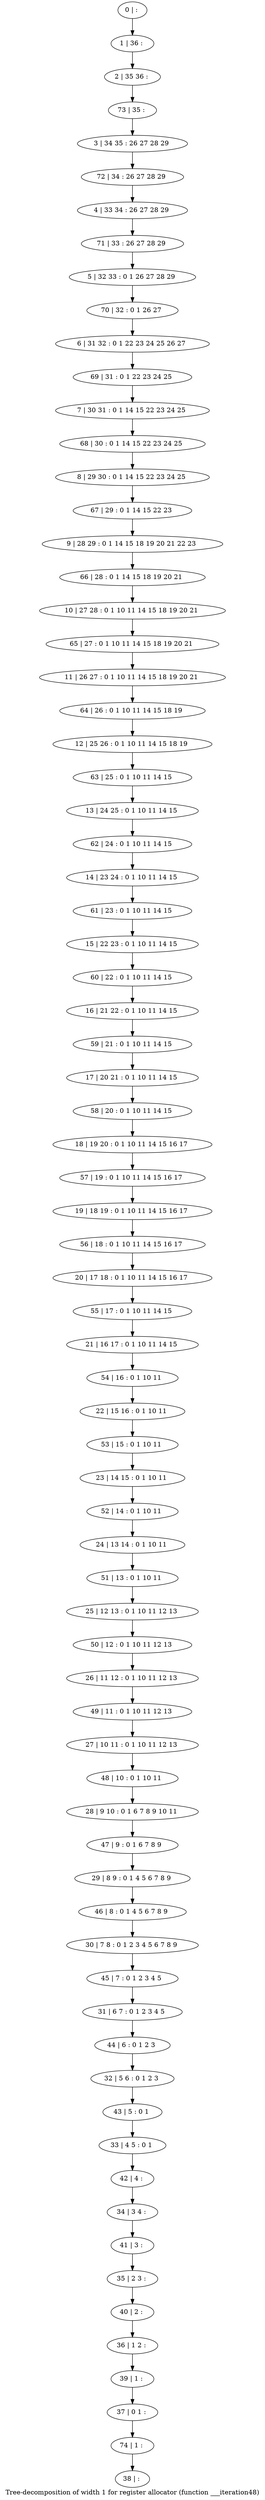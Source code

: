 digraph G {
graph [label="Tree-decomposition of width 1 for register allocator (function ___iteration48)"]
0[label="0 | : "];
1[label="1 | 36 : "];
2[label="2 | 35 36 : "];
3[label="3 | 34 35 : 26 27 28 29 "];
4[label="4 | 33 34 : 26 27 28 29 "];
5[label="5 | 32 33 : 0 1 26 27 28 29 "];
6[label="6 | 31 32 : 0 1 22 23 24 25 26 27 "];
7[label="7 | 30 31 : 0 1 14 15 22 23 24 25 "];
8[label="8 | 29 30 : 0 1 14 15 22 23 24 25 "];
9[label="9 | 28 29 : 0 1 14 15 18 19 20 21 22 23 "];
10[label="10 | 27 28 : 0 1 10 11 14 15 18 19 20 21 "];
11[label="11 | 26 27 : 0 1 10 11 14 15 18 19 20 21 "];
12[label="12 | 25 26 : 0 1 10 11 14 15 18 19 "];
13[label="13 | 24 25 : 0 1 10 11 14 15 "];
14[label="14 | 23 24 : 0 1 10 11 14 15 "];
15[label="15 | 22 23 : 0 1 10 11 14 15 "];
16[label="16 | 21 22 : 0 1 10 11 14 15 "];
17[label="17 | 20 21 : 0 1 10 11 14 15 "];
18[label="18 | 19 20 : 0 1 10 11 14 15 16 17 "];
19[label="19 | 18 19 : 0 1 10 11 14 15 16 17 "];
20[label="20 | 17 18 : 0 1 10 11 14 15 16 17 "];
21[label="21 | 16 17 : 0 1 10 11 14 15 "];
22[label="22 | 15 16 : 0 1 10 11 "];
23[label="23 | 14 15 : 0 1 10 11 "];
24[label="24 | 13 14 : 0 1 10 11 "];
25[label="25 | 12 13 : 0 1 10 11 12 13 "];
26[label="26 | 11 12 : 0 1 10 11 12 13 "];
27[label="27 | 10 11 : 0 1 10 11 12 13 "];
28[label="28 | 9 10 : 0 1 6 7 8 9 10 11 "];
29[label="29 | 8 9 : 0 1 4 5 6 7 8 9 "];
30[label="30 | 7 8 : 0 1 2 3 4 5 6 7 8 9 "];
31[label="31 | 6 7 : 0 1 2 3 4 5 "];
32[label="32 | 5 6 : 0 1 2 3 "];
33[label="33 | 4 5 : 0 1 "];
34[label="34 | 3 4 : "];
35[label="35 | 2 3 : "];
36[label="36 | 1 2 : "];
37[label="37 | 0 1 : "];
38[label="38 | : "];
39[label="39 | 1 : "];
40[label="40 | 2 : "];
41[label="41 | 3 : "];
42[label="42 | 4 : "];
43[label="43 | 5 : 0 1 "];
44[label="44 | 6 : 0 1 2 3 "];
45[label="45 | 7 : 0 1 2 3 4 5 "];
46[label="46 | 8 : 0 1 4 5 6 7 8 9 "];
47[label="47 | 9 : 0 1 6 7 8 9 "];
48[label="48 | 10 : 0 1 10 11 "];
49[label="49 | 11 : 0 1 10 11 12 13 "];
50[label="50 | 12 : 0 1 10 11 12 13 "];
51[label="51 | 13 : 0 1 10 11 "];
52[label="52 | 14 : 0 1 10 11 "];
53[label="53 | 15 : 0 1 10 11 "];
54[label="54 | 16 : 0 1 10 11 "];
55[label="55 | 17 : 0 1 10 11 14 15 "];
56[label="56 | 18 : 0 1 10 11 14 15 16 17 "];
57[label="57 | 19 : 0 1 10 11 14 15 16 17 "];
58[label="58 | 20 : 0 1 10 11 14 15 "];
59[label="59 | 21 : 0 1 10 11 14 15 "];
60[label="60 | 22 : 0 1 10 11 14 15 "];
61[label="61 | 23 : 0 1 10 11 14 15 "];
62[label="62 | 24 : 0 1 10 11 14 15 "];
63[label="63 | 25 : 0 1 10 11 14 15 "];
64[label="64 | 26 : 0 1 10 11 14 15 18 19 "];
65[label="65 | 27 : 0 1 10 11 14 15 18 19 20 21 "];
66[label="66 | 28 : 0 1 14 15 18 19 20 21 "];
67[label="67 | 29 : 0 1 14 15 22 23 "];
68[label="68 | 30 : 0 1 14 15 22 23 24 25 "];
69[label="69 | 31 : 0 1 22 23 24 25 "];
70[label="70 | 32 : 0 1 26 27 "];
71[label="71 | 33 : 26 27 28 29 "];
72[label="72 | 34 : 26 27 28 29 "];
73[label="73 | 35 : "];
74[label="74 | 1 : "];
0->1 ;
1->2 ;
39->37 ;
36->39 ;
40->36 ;
35->40 ;
41->35 ;
34->41 ;
42->34 ;
33->42 ;
43->33 ;
32->43 ;
44->32 ;
31->44 ;
45->31 ;
30->45 ;
46->30 ;
29->46 ;
47->29 ;
28->47 ;
48->28 ;
27->48 ;
49->27 ;
26->49 ;
50->26 ;
25->50 ;
51->25 ;
24->51 ;
52->24 ;
23->52 ;
53->23 ;
22->53 ;
54->22 ;
21->54 ;
55->21 ;
20->55 ;
56->20 ;
19->56 ;
57->19 ;
18->57 ;
58->18 ;
17->58 ;
59->17 ;
16->59 ;
60->16 ;
15->60 ;
61->15 ;
14->61 ;
62->14 ;
13->62 ;
63->13 ;
12->63 ;
64->12 ;
11->64 ;
65->11 ;
10->65 ;
66->10 ;
9->66 ;
67->9 ;
8->67 ;
68->8 ;
7->68 ;
69->7 ;
6->69 ;
70->6 ;
5->70 ;
71->5 ;
4->71 ;
72->4 ;
3->72 ;
73->3 ;
2->73 ;
74->38 ;
37->74 ;
}
